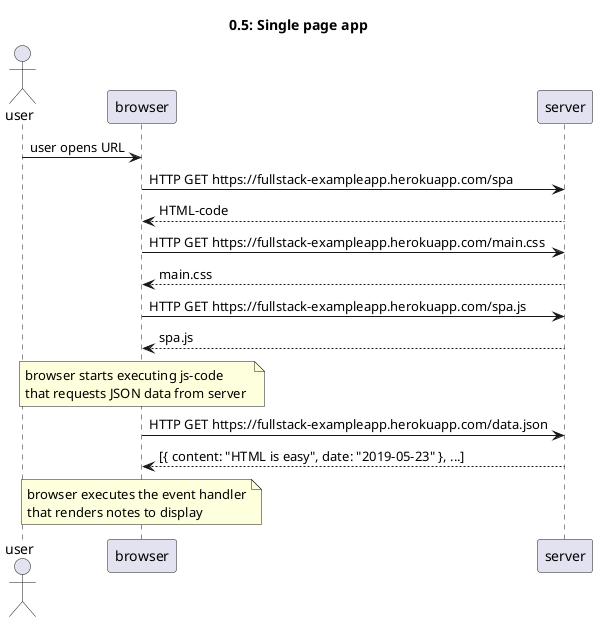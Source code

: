 @startuml
skinparam componentStyle uml2
skinparam Shadowing false
actor user

title 0.5: Single page app

user->browser: user opens URL

browser->server: HTTP GET https://fullstack-exampleapp.herokuapp.com/spa
server-->browser: HTML-code
browser->server: HTTP GET https://fullstack-exampleapp.herokuapp.com/main.css
server-->browser: main.css
browser->server: HTTP GET https://fullstack-exampleapp.herokuapp.com/spa.js
server-->browser: spa.js

note over browser
    browser starts executing js-code
    that requests JSON data from server 
end note

browser->server: HTTP GET https://fullstack-exampleapp.herokuapp.com/data.json
server-->browser: [{ content: "HTML is easy", date: "2019-05-23" }, ...]

note over browser
    browser executes the event handler
    that renders notes to display
end note
@enduml
